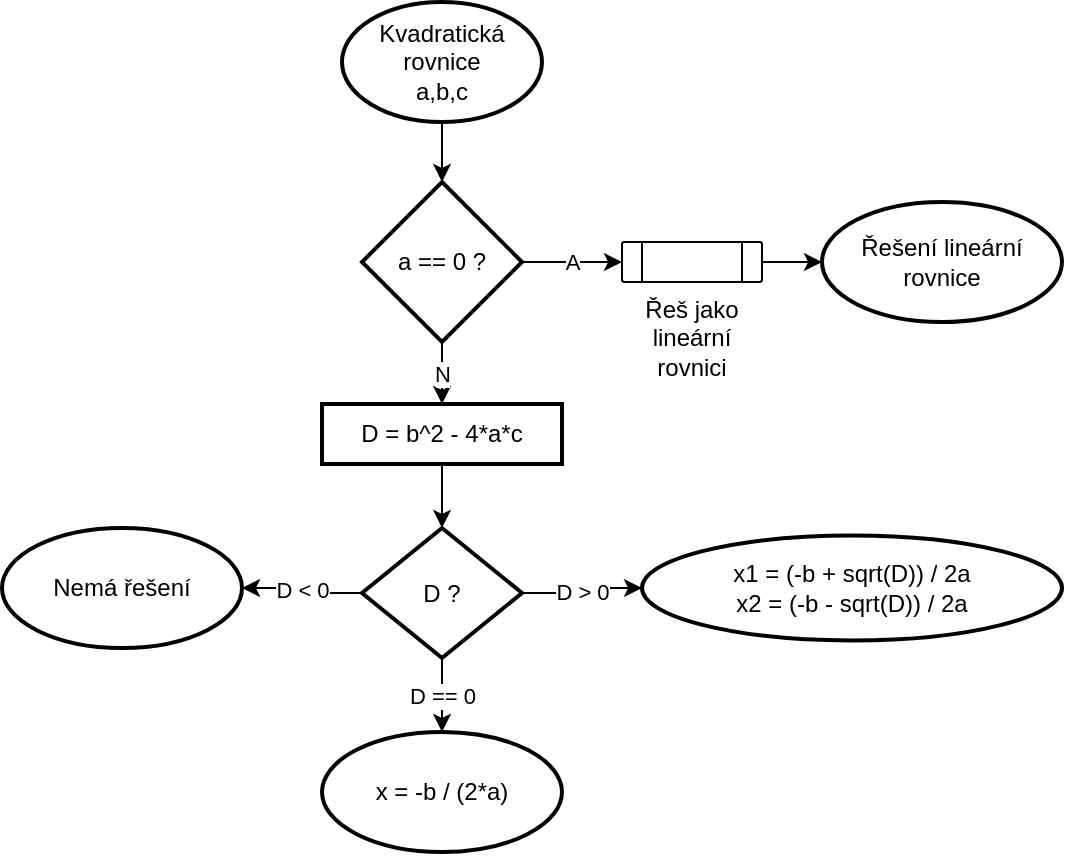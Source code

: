 <mxfile version="20.5.1" type="device"><diagram id="VHAhfm41HVIDLOv60HDv" name="Stránka-1"><mxGraphModel dx="1110" dy="634" grid="1" gridSize="10" guides="1" tooltips="1" connect="1" arrows="1" fold="1" page="1" pageScale="1" pageWidth="827" pageHeight="1169" math="0" shadow="0"><root><mxCell id="0"/><mxCell id="1" parent="0"/><mxCell id="X9t93fHU9e0wmVzQTunu-27" value="" style="edgeStyle=orthogonalEdgeStyle;rounded=0;orthogonalLoop=1;jettySize=auto;html=1;" edge="1" parent="1" source="X9t93fHU9e0wmVzQTunu-2" target="X9t93fHU9e0wmVzQTunu-26"><mxGeometry relative="1" as="geometry"/></mxCell><mxCell id="X9t93fHU9e0wmVzQTunu-2" value="Kvadratická rovnice&lt;br&gt;a,b,c" style="strokeWidth=2;html=1;shape=mxgraph.flowchart.start_1;whiteSpace=wrap;" vertex="1" parent="1"><mxGeometry x="340" y="120" width="100" height="60" as="geometry"/></mxCell><mxCell id="X9t93fHU9e0wmVzQTunu-17" value="" style="edgeStyle=orthogonalEdgeStyle;rounded=0;orthogonalLoop=1;jettySize=auto;html=1;" edge="1" parent="1" source="X9t93fHU9e0wmVzQTunu-18" target="X9t93fHU9e0wmVzQTunu-22"><mxGeometry relative="1" as="geometry"/></mxCell><mxCell id="X9t93fHU9e0wmVzQTunu-18" value="D = b^2 - 4*a*c" style="whiteSpace=wrap;html=1;strokeWidth=2;" vertex="1" parent="1"><mxGeometry x="330" y="321" width="120" height="30" as="geometry"/></mxCell><mxCell id="X9t93fHU9e0wmVzQTunu-19" value="D &amp;lt; 0" style="edgeStyle=orthogonalEdgeStyle;rounded=0;orthogonalLoop=1;jettySize=auto;html=1;" edge="1" parent="1" source="X9t93fHU9e0wmVzQTunu-22" target="X9t93fHU9e0wmVzQTunu-23"><mxGeometry relative="1" as="geometry"/></mxCell><mxCell id="X9t93fHU9e0wmVzQTunu-20" value="D == 0" style="edgeStyle=orthogonalEdgeStyle;rounded=0;orthogonalLoop=1;jettySize=auto;html=1;" edge="1" parent="1" source="X9t93fHU9e0wmVzQTunu-22" target="X9t93fHU9e0wmVzQTunu-24"><mxGeometry relative="1" as="geometry"/></mxCell><mxCell id="X9t93fHU9e0wmVzQTunu-21" value="D &amp;gt; 0" style="edgeStyle=orthogonalEdgeStyle;rounded=0;orthogonalLoop=1;jettySize=auto;html=1;" edge="1" parent="1" source="X9t93fHU9e0wmVzQTunu-22" target="X9t93fHU9e0wmVzQTunu-25"><mxGeometry relative="1" as="geometry"/></mxCell><mxCell id="X9t93fHU9e0wmVzQTunu-22" value="D ?" style="rhombus;whiteSpace=wrap;html=1;strokeWidth=2;" vertex="1" parent="1"><mxGeometry x="350" y="383" width="80" height="65" as="geometry"/></mxCell><mxCell id="X9t93fHU9e0wmVzQTunu-23" value="Nemá řešení" style="ellipse;whiteSpace=wrap;html=1;strokeWidth=2;" vertex="1" parent="1"><mxGeometry x="170" y="383" width="120" height="60" as="geometry"/></mxCell><mxCell id="X9t93fHU9e0wmVzQTunu-24" value="x = -b / (2*a)" style="ellipse;whiteSpace=wrap;html=1;strokeWidth=2;" vertex="1" parent="1"><mxGeometry x="330" y="485" width="120" height="60" as="geometry"/></mxCell><mxCell id="X9t93fHU9e0wmVzQTunu-25" value="x1 = (-b + sqrt(D)) / 2a&lt;br&gt;x2 = (-b - sqrt(D)) / 2a" style="ellipse;whiteSpace=wrap;html=1;strokeWidth=2;" vertex="1" parent="1"><mxGeometry x="490" y="386.75" width="210" height="52.5" as="geometry"/></mxCell><mxCell id="X9t93fHU9e0wmVzQTunu-29" value="N" style="edgeStyle=orthogonalEdgeStyle;rounded=0;orthogonalLoop=1;jettySize=auto;html=1;entryX=0.5;entryY=0;entryDx=0;entryDy=0;" edge="1" parent="1" source="X9t93fHU9e0wmVzQTunu-26" target="X9t93fHU9e0wmVzQTunu-18"><mxGeometry relative="1" as="geometry"><mxPoint x="390" y="410" as="targetPoint"/></mxGeometry></mxCell><mxCell id="X9t93fHU9e0wmVzQTunu-31" value="&lt;div&gt;A&lt;/div&gt;" style="edgeStyle=orthogonalEdgeStyle;rounded=0;orthogonalLoop=1;jettySize=auto;html=1;entryX=0;entryY=0.5;entryDx=0;entryDy=0;" edge="1" parent="1" source="X9t93fHU9e0wmVzQTunu-26" target="X9t93fHU9e0wmVzQTunu-34"><mxGeometry relative="1" as="geometry"><mxPoint x="460" y="250" as="targetPoint"/></mxGeometry></mxCell><mxCell id="X9t93fHU9e0wmVzQTunu-26" value="a == 0 ?" style="rhombus;whiteSpace=wrap;html=1;strokeWidth=2;" vertex="1" parent="1"><mxGeometry x="350" y="210" width="80" height="80" as="geometry"/></mxCell><mxCell id="X9t93fHU9e0wmVzQTunu-33" value="" style="edgeStyle=orthogonalEdgeStyle;rounded=0;orthogonalLoop=1;jettySize=auto;html=1;exitX=1;exitY=0.5;exitDx=0;exitDy=0;" edge="1" parent="1" source="X9t93fHU9e0wmVzQTunu-34" target="X9t93fHU9e0wmVzQTunu-32"><mxGeometry relative="1" as="geometry"><mxPoint x="590" y="250" as="sourcePoint"/></mxGeometry></mxCell><mxCell id="X9t93fHU9e0wmVzQTunu-32" value="Řešení lineární rovnice" style="ellipse;whiteSpace=wrap;html=1;strokeWidth=2;" vertex="1" parent="1"><mxGeometry x="580" y="220" width="120" height="60" as="geometry"/></mxCell><mxCell id="X9t93fHU9e0wmVzQTunu-34" value="&lt;div&gt;Řeš jako lineární rovnici&lt;/div&gt;&lt;div&gt;&lt;br&gt;&lt;/div&gt;" style="verticalLabelPosition=bottom;verticalAlign=top;html=1;shape=process;whiteSpace=wrap;rounded=1;size=0.14;arcSize=6;" vertex="1" parent="1"><mxGeometry x="480" y="240" width="70" height="20" as="geometry"/></mxCell></root></mxGraphModel></diagram></mxfile>